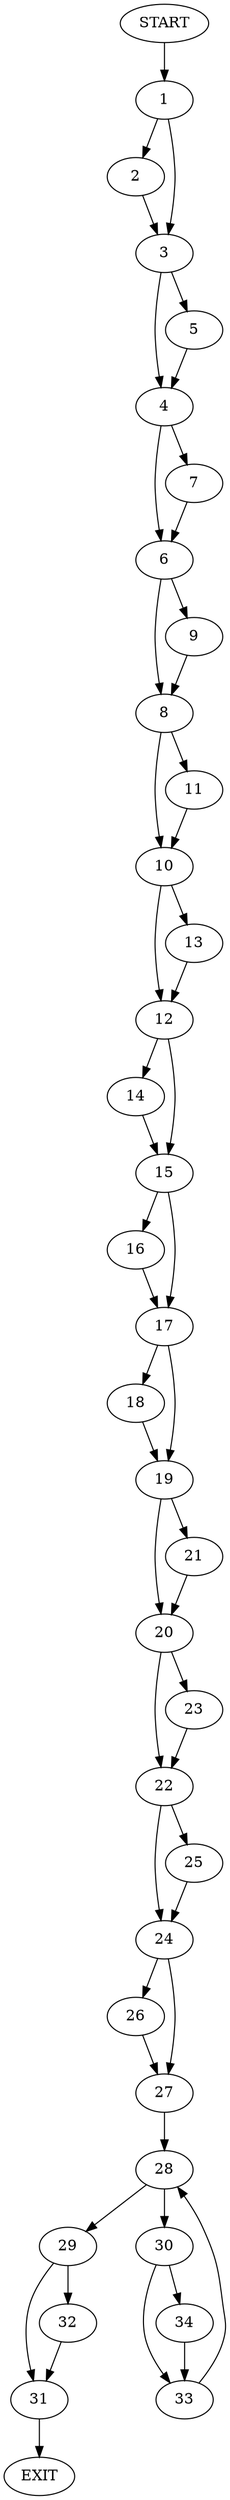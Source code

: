 digraph {
0 [label="START"]
35 [label="EXIT"]
0 -> 1
1 -> 2
1 -> 3
3 -> 4
3 -> 5
2 -> 3
5 -> 4
4 -> 6
4 -> 7
7 -> 6
6 -> 8
6 -> 9
9 -> 8
8 -> 10
8 -> 11
11 -> 10
10 -> 12
10 -> 13
13 -> 12
12 -> 14
12 -> 15
15 -> 16
15 -> 17
14 -> 15
17 -> 18
17 -> 19
16 -> 17
18 -> 19
19 -> 20
19 -> 21
21 -> 20
20 -> 22
20 -> 23
22 -> 24
22 -> 25
23 -> 22
25 -> 24
24 -> 26
24 -> 27
27 -> 28
26 -> 27
28 -> 29
28 -> 30
29 -> 31
29 -> 32
30 -> 33
30 -> 34
33 -> 28
34 -> 33
31 -> 35
32 -> 31
}

